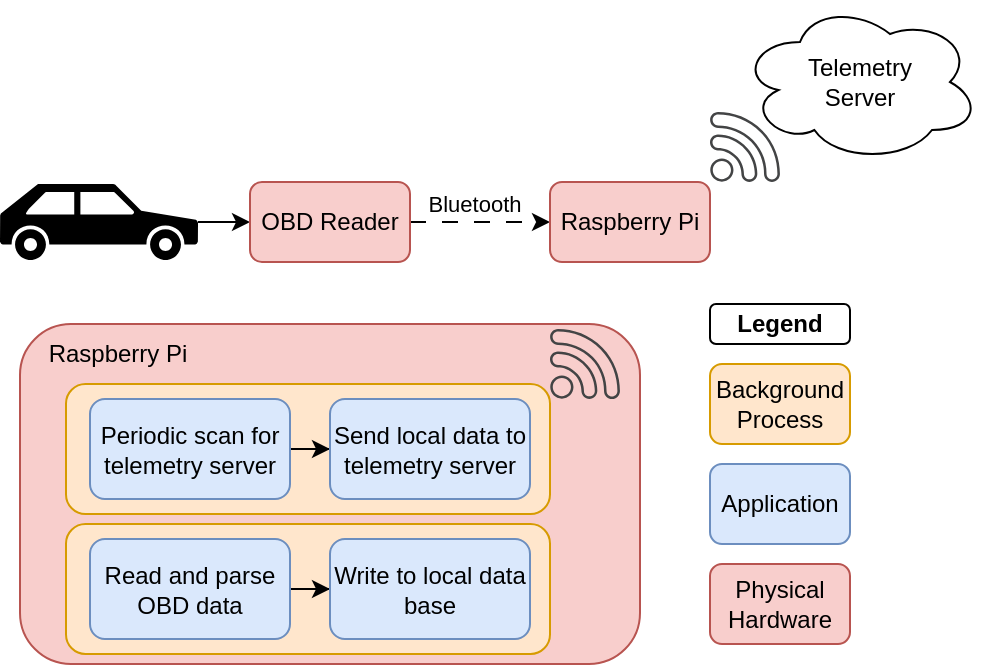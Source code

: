 <mxfile version="24.7.17">
  <diagram name="Page-1" id="6gu5yLO9jjjUU8g3W4U9">
    <mxGraphModel dx="757" dy="681" grid="1" gridSize="10" guides="1" tooltips="1" connect="1" arrows="1" fold="1" page="1" pageScale="1" pageWidth="850" pageHeight="1100" math="0" shadow="0">
      <root>
        <mxCell id="0" />
        <mxCell id="1" parent="0" />
        <mxCell id="WcTV7WSFkbGg9f9j-Hoc-5" style="edgeStyle=orthogonalEdgeStyle;rounded=0;orthogonalLoop=1;jettySize=auto;html=1;entryX=0;entryY=0.5;entryDx=0;entryDy=0;" edge="1" parent="1" source="WcTV7WSFkbGg9f9j-Hoc-2" target="WcTV7WSFkbGg9f9j-Hoc-32">
          <mxGeometry relative="1" as="geometry">
            <mxPoint x="250.0" y="238.931" as="targetPoint" />
          </mxGeometry>
        </mxCell>
        <mxCell id="WcTV7WSFkbGg9f9j-Hoc-2" value="" style="shape=mxgraph.signs.transportation.car_3;html=1;pointerEvents=1;fillColor=#000000;strokeColor=none;verticalLabelPosition=bottom;verticalAlign=top;align=center;flipH=1;" vertex="1" parent="1">
          <mxGeometry x="110" y="220" width="99" height="38" as="geometry" />
        </mxCell>
        <mxCell id="WcTV7WSFkbGg9f9j-Hoc-7" style="edgeStyle=orthogonalEdgeStyle;rounded=0;orthogonalLoop=1;jettySize=auto;html=1;entryX=0;entryY=0.5;entryDx=0;entryDy=0;dashed=1;dashPattern=8 8;exitX=1;exitY=0.5;exitDx=0;exitDy=0;" edge="1" parent="1" source="WcTV7WSFkbGg9f9j-Hoc-32" target="WcTV7WSFkbGg9f9j-Hoc-6">
          <mxGeometry relative="1" as="geometry">
            <mxPoint x="300" y="238.931" as="sourcePoint" />
          </mxGeometry>
        </mxCell>
        <mxCell id="WcTV7WSFkbGg9f9j-Hoc-8" value="Bluetooth" style="edgeLabel;html=1;align=center;verticalAlign=middle;resizable=0;points=[];" vertex="1" connectable="0" parent="WcTV7WSFkbGg9f9j-Hoc-7">
          <mxGeometry x="0.092" y="1" relative="1" as="geometry">
            <mxPoint x="-6" y="-8" as="offset" />
          </mxGeometry>
        </mxCell>
        <mxCell id="WcTV7WSFkbGg9f9j-Hoc-6" value="Raspberry Pi" style="rounded=1;whiteSpace=wrap;html=1;fillColor=#f8cecc;strokeColor=#b85450;" vertex="1" parent="1">
          <mxGeometry x="385" y="219" width="80" height="40" as="geometry" />
        </mxCell>
        <mxCell id="WcTV7WSFkbGg9f9j-Hoc-9" value="Telemetry&lt;br&gt;Server" style="ellipse;shape=cloud;whiteSpace=wrap;html=1;" vertex="1" parent="1">
          <mxGeometry x="480" y="129" width="120" height="80" as="geometry" />
        </mxCell>
        <mxCell id="WcTV7WSFkbGg9f9j-Hoc-27" value="" style="group" vertex="1" connectable="0" parent="1">
          <mxGeometry x="120" y="290" width="310" height="170" as="geometry" />
        </mxCell>
        <mxCell id="WcTV7WSFkbGg9f9j-Hoc-11" value="" style="rounded=1;whiteSpace=wrap;html=1;fillColor=#f8cecc;strokeColor=#b85450;verticalAlign=top;labelPosition=left;verticalLabelPosition=middle;align=right;" vertex="1" parent="WcTV7WSFkbGg9f9j-Hoc-27">
          <mxGeometry width="310" height="170" as="geometry" />
        </mxCell>
        <mxCell id="WcTV7WSFkbGg9f9j-Hoc-10" value="" style="sketch=0;pointerEvents=1;shadow=0;dashed=0;html=1;strokeColor=none;fillColor=#434445;aspect=fixed;labelPosition=center;verticalLabelPosition=bottom;verticalAlign=top;align=center;outlineConnect=0;shape=mxgraph.vvd.wi_fi;" vertex="1" parent="WcTV7WSFkbGg9f9j-Hoc-27">
          <mxGeometry x="265" y="2.5" width="35" height="35" as="geometry" />
        </mxCell>
        <mxCell id="WcTV7WSFkbGg9f9j-Hoc-24" value="" style="rounded=1;whiteSpace=wrap;html=1;fillColor=#ffe6cc;strokeColor=#d79b00;glass=0;" vertex="1" parent="WcTV7WSFkbGg9f9j-Hoc-27">
          <mxGeometry x="23" y="30" width="242" height="65" as="geometry" />
        </mxCell>
        <mxCell id="WcTV7WSFkbGg9f9j-Hoc-22" style="edgeStyle=orthogonalEdgeStyle;rounded=0;orthogonalLoop=1;jettySize=auto;html=1;entryX=0;entryY=0.5;entryDx=0;entryDy=0;" edge="1" parent="WcTV7WSFkbGg9f9j-Hoc-27" source="WcTV7WSFkbGg9f9j-Hoc-12" target="WcTV7WSFkbGg9f9j-Hoc-17">
          <mxGeometry relative="1" as="geometry" />
        </mxCell>
        <mxCell id="WcTV7WSFkbGg9f9j-Hoc-12" value="Periodic scan for telemetry server" style="rounded=1;whiteSpace=wrap;html=1;fillColor=#dae8fc;strokeColor=#6c8ebf;" vertex="1" parent="WcTV7WSFkbGg9f9j-Hoc-27">
          <mxGeometry x="35" y="37.5" width="100" height="50" as="geometry" />
        </mxCell>
        <mxCell id="WcTV7WSFkbGg9f9j-Hoc-26" value="" style="rounded=1;whiteSpace=wrap;html=1;fillColor=#ffe6cc;strokeColor=#d79b00;glass=0;" vertex="1" parent="WcTV7WSFkbGg9f9j-Hoc-27">
          <mxGeometry x="23" y="100" width="242" height="65" as="geometry" />
        </mxCell>
        <mxCell id="WcTV7WSFkbGg9f9j-Hoc-23" style="edgeStyle=orthogonalEdgeStyle;rounded=0;orthogonalLoop=1;jettySize=auto;html=1;entryX=0;entryY=0.5;entryDx=0;entryDy=0;" edge="1" parent="WcTV7WSFkbGg9f9j-Hoc-27" source="WcTV7WSFkbGg9f9j-Hoc-13" target="WcTV7WSFkbGg9f9j-Hoc-16">
          <mxGeometry relative="1" as="geometry" />
        </mxCell>
        <mxCell id="WcTV7WSFkbGg9f9j-Hoc-13" value="Read and parse OBD data" style="rounded=1;whiteSpace=wrap;html=1;fillColor=#dae8fc;strokeColor=#6c8ebf;" vertex="1" parent="WcTV7WSFkbGg9f9j-Hoc-27">
          <mxGeometry x="35" y="107.5" width="100" height="50" as="geometry" />
        </mxCell>
        <mxCell id="WcTV7WSFkbGg9f9j-Hoc-16" value="Write to local data base" style="rounded=1;whiteSpace=wrap;html=1;fillColor=#dae8fc;strokeColor=#6c8ebf;" vertex="1" parent="WcTV7WSFkbGg9f9j-Hoc-27">
          <mxGeometry x="155" y="107.5" width="100" height="50" as="geometry" />
        </mxCell>
        <mxCell id="WcTV7WSFkbGg9f9j-Hoc-17" value="Send local data to telemetry server" style="rounded=1;whiteSpace=wrap;html=1;fillColor=#dae8fc;strokeColor=#6c8ebf;" vertex="1" parent="WcTV7WSFkbGg9f9j-Hoc-27">
          <mxGeometry x="155" y="37.5" width="100" height="50" as="geometry" />
        </mxCell>
        <mxCell id="WcTV7WSFkbGg9f9j-Hoc-21" value="Raspberry Pi" style="text;html=1;align=center;verticalAlign=middle;whiteSpace=wrap;rounded=0;" vertex="1" parent="WcTV7WSFkbGg9f9j-Hoc-27">
          <mxGeometry x="9" width="80" height="30" as="geometry" />
        </mxCell>
        <mxCell id="WcTV7WSFkbGg9f9j-Hoc-28" value="" style="sketch=0;pointerEvents=1;shadow=0;dashed=0;html=1;strokeColor=none;fillColor=#434445;aspect=fixed;labelPosition=center;verticalLabelPosition=bottom;verticalAlign=top;align=center;outlineConnect=0;shape=mxgraph.vvd.wi_fi;" vertex="1" parent="1">
          <mxGeometry x="465" y="184" width="35" height="35" as="geometry" />
        </mxCell>
        <mxCell id="WcTV7WSFkbGg9f9j-Hoc-29" value="Background &lt;br&gt;Process" style="rounded=1;whiteSpace=wrap;html=1;fillColor=#ffe6cc;strokeColor=#d79b00;" vertex="1" parent="1">
          <mxGeometry x="465" y="310" width="70" height="40" as="geometry" />
        </mxCell>
        <mxCell id="WcTV7WSFkbGg9f9j-Hoc-31" value="Physical Hardware" style="rounded=1;whiteSpace=wrap;html=1;fillColor=#f8cecc;strokeColor=#b85450;" vertex="1" parent="1">
          <mxGeometry x="465" y="410" width="70" height="40" as="geometry" />
        </mxCell>
        <mxCell id="WcTV7WSFkbGg9f9j-Hoc-32" value="OBD Reader" style="rounded=1;whiteSpace=wrap;html=1;fillColor=#f8cecc;strokeColor=#b85450;" vertex="1" parent="1">
          <mxGeometry x="235" y="219" width="80" height="40" as="geometry" />
        </mxCell>
        <mxCell id="WcTV7WSFkbGg9f9j-Hoc-35" value="&lt;b&gt;Legend&lt;/b&gt;" style="rounded=1;whiteSpace=wrap;html=1;" vertex="1" parent="1">
          <mxGeometry x="465" y="280" width="70" height="20" as="geometry" />
        </mxCell>
        <mxCell id="WcTV7WSFkbGg9f9j-Hoc-36" value="Application" style="rounded=1;whiteSpace=wrap;html=1;fillColor=#dae8fc;strokeColor=#6c8ebf;" vertex="1" parent="1">
          <mxGeometry x="465" y="360" width="70" height="40" as="geometry" />
        </mxCell>
      </root>
    </mxGraphModel>
  </diagram>
</mxfile>
